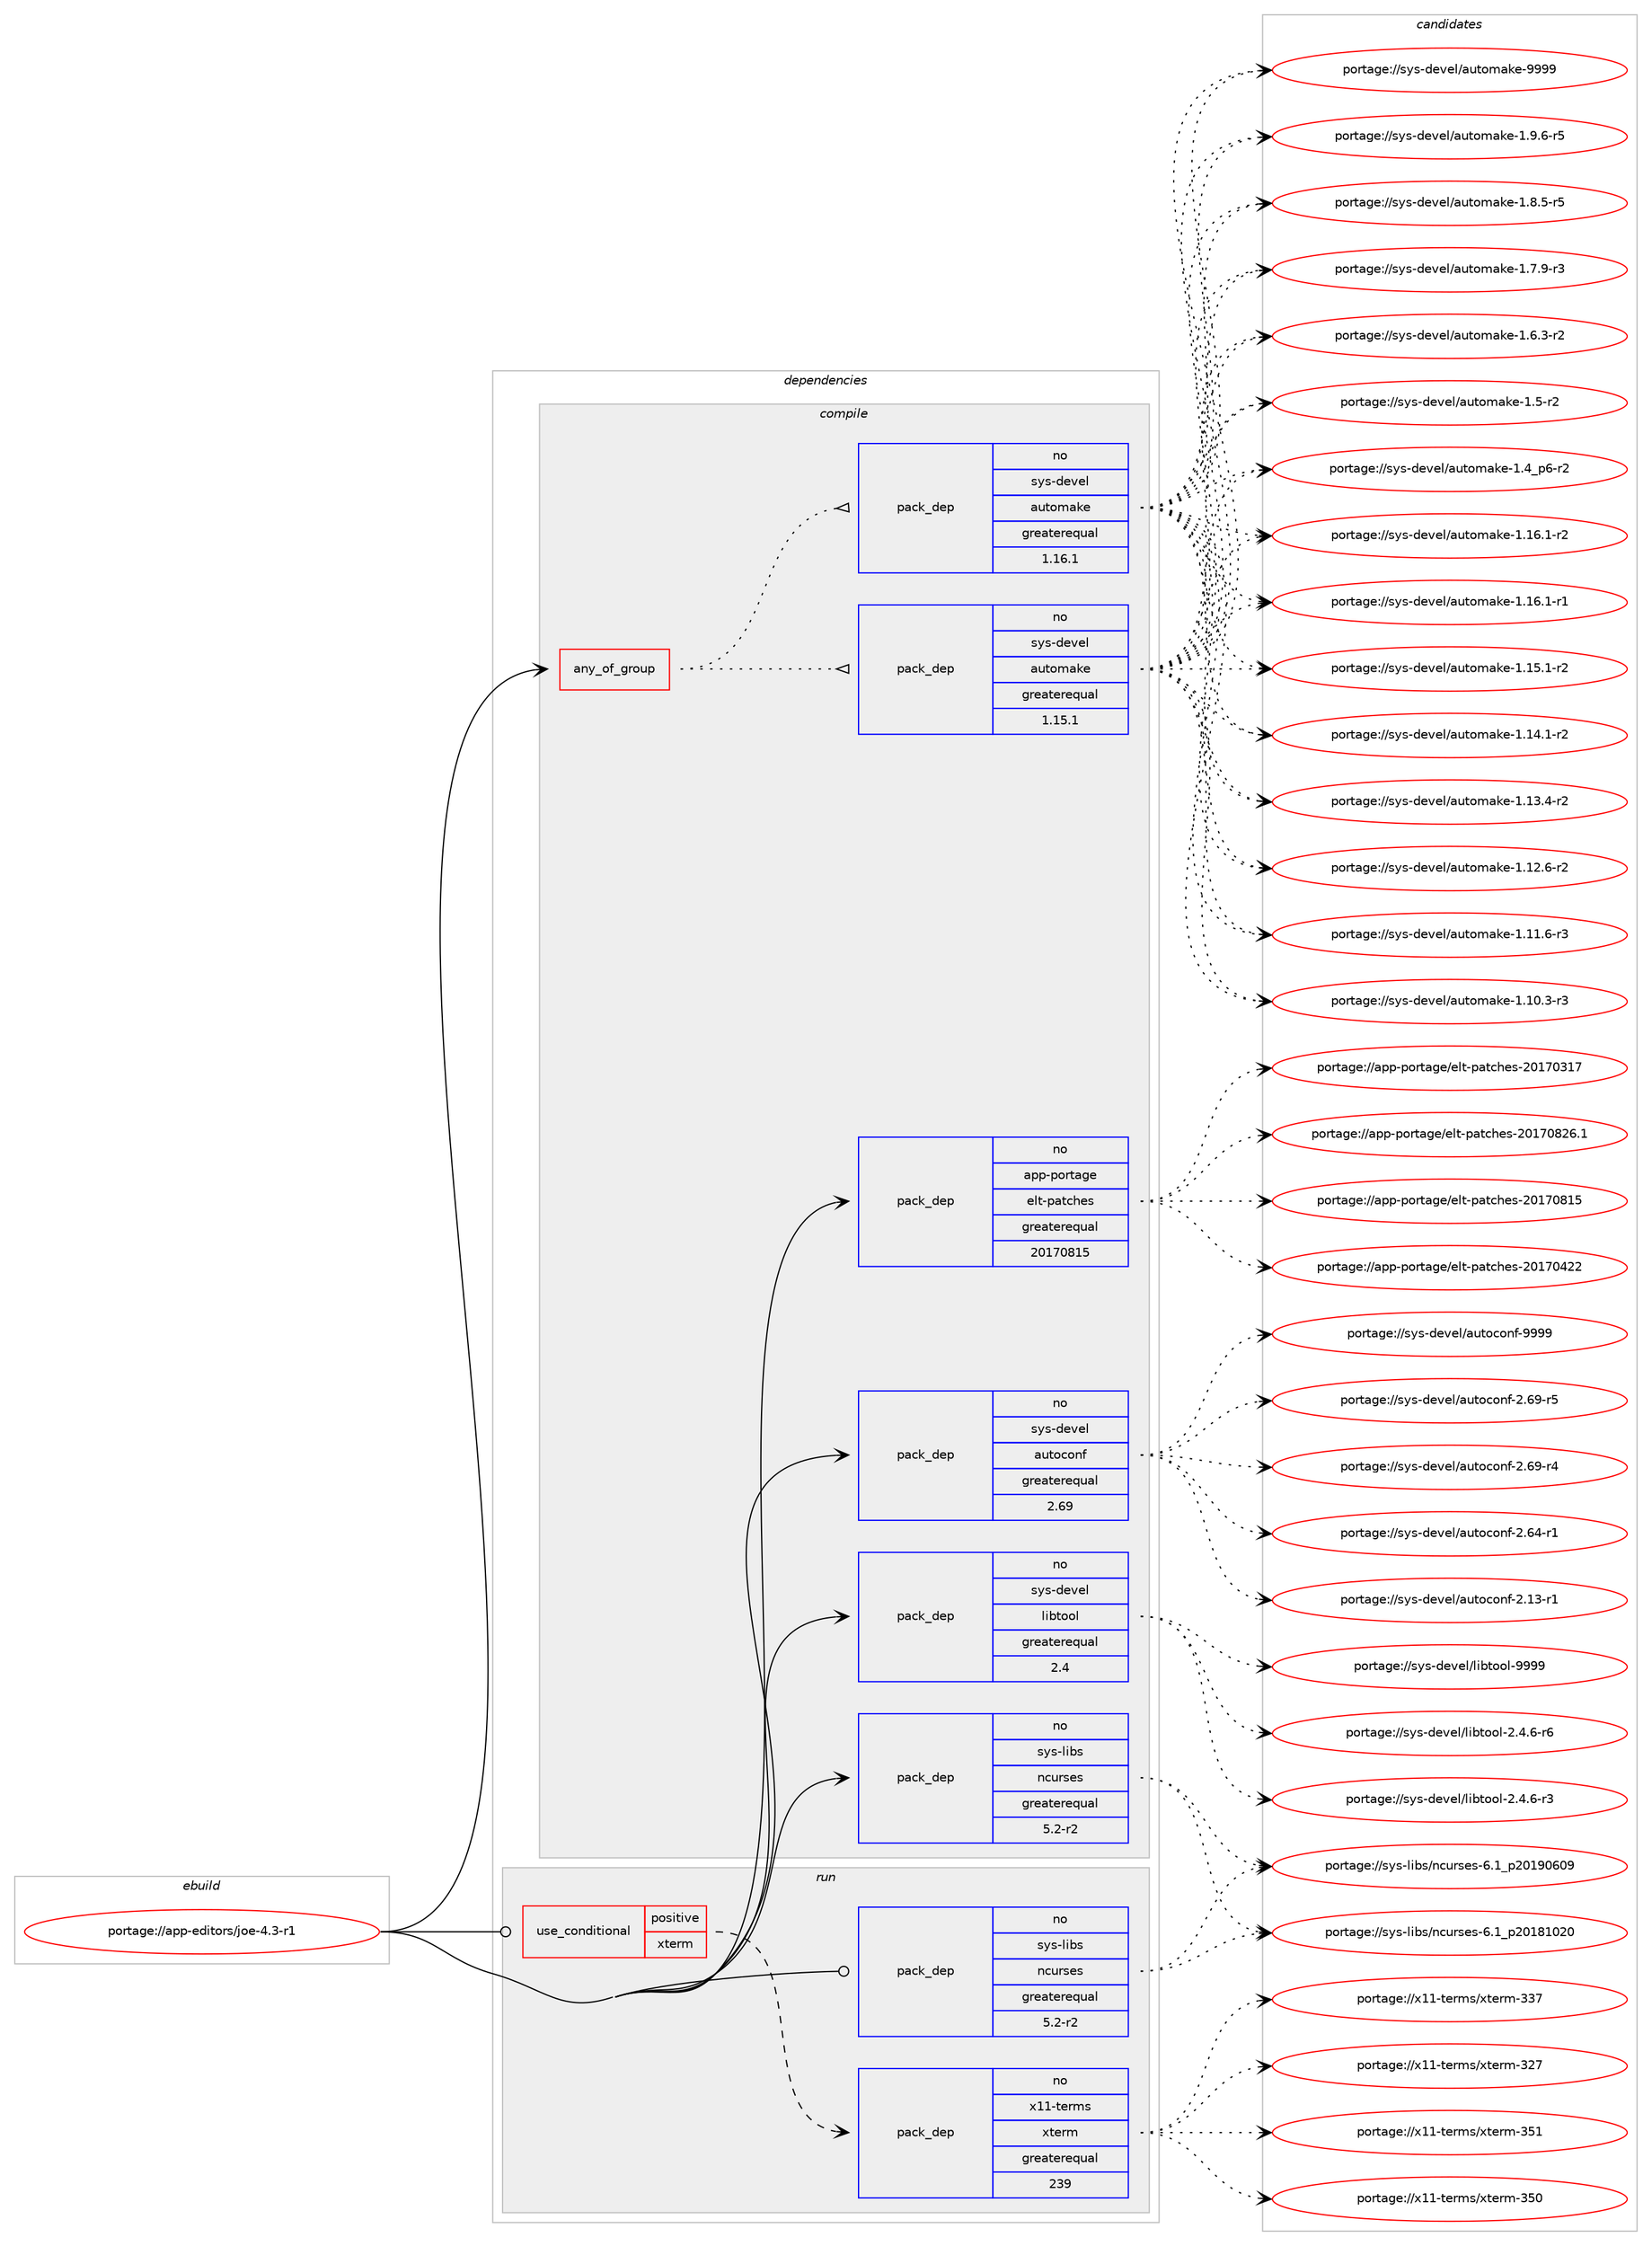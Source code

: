 digraph prolog {

# *************
# Graph options
# *************

newrank=true;
concentrate=true;
compound=true;
graph [rankdir=LR,fontname=Helvetica,fontsize=10,ranksep=1.5];#, ranksep=2.5, nodesep=0.2];
edge  [arrowhead=vee];
node  [fontname=Helvetica,fontsize=10];

# **********
# The ebuild
# **********

subgraph cluster_leftcol {
color=gray;
label=<<i>ebuild</i>>;
id [label="portage://app-editors/joe-4.3-r1", color=red, width=4, href="../app-editors/joe-4.3-r1.svg"];
}

# ****************
# The dependencies
# ****************

subgraph cluster_midcol {
color=gray;
label=<<i>dependencies</i>>;
subgraph cluster_compile {
fillcolor="#eeeeee";
style=filled;
label=<<i>compile</i>>;
subgraph any8156 {
dependency636465 [label=<<TABLE BORDER="0" CELLBORDER="1" CELLSPACING="0" CELLPADDING="4"><TR><TD CELLPADDING="10">any_of_group</TD></TR></TABLE>>, shape=none, color=red];subgraph pack478189 {
dependency636466 [label=<<TABLE BORDER="0" CELLBORDER="1" CELLSPACING="0" CELLPADDING="4" WIDTH="220"><TR><TD ROWSPAN="6" CELLPADDING="30">pack_dep</TD></TR><TR><TD WIDTH="110">no</TD></TR><TR><TD>sys-devel</TD></TR><TR><TD>automake</TD></TR><TR><TD>greaterequal</TD></TR><TR><TD>1.16.1</TD></TR></TABLE>>, shape=none, color=blue];
}
dependency636465:e -> dependency636466:w [weight=20,style="dotted",arrowhead="oinv"];
subgraph pack478190 {
dependency636467 [label=<<TABLE BORDER="0" CELLBORDER="1" CELLSPACING="0" CELLPADDING="4" WIDTH="220"><TR><TD ROWSPAN="6" CELLPADDING="30">pack_dep</TD></TR><TR><TD WIDTH="110">no</TD></TR><TR><TD>sys-devel</TD></TR><TR><TD>automake</TD></TR><TR><TD>greaterequal</TD></TR><TR><TD>1.15.1</TD></TR></TABLE>>, shape=none, color=blue];
}
dependency636465:e -> dependency636467:w [weight=20,style="dotted",arrowhead="oinv"];
}
id:e -> dependency636465:w [weight=20,style="solid",arrowhead="vee"];
subgraph pack478191 {
dependency636468 [label=<<TABLE BORDER="0" CELLBORDER="1" CELLSPACING="0" CELLPADDING="4" WIDTH="220"><TR><TD ROWSPAN="6" CELLPADDING="30">pack_dep</TD></TR><TR><TD WIDTH="110">no</TD></TR><TR><TD>app-portage</TD></TR><TR><TD>elt-patches</TD></TR><TR><TD>greaterequal</TD></TR><TR><TD>20170815</TD></TR></TABLE>>, shape=none, color=blue];
}
id:e -> dependency636468:w [weight=20,style="solid",arrowhead="vee"];
subgraph pack478192 {
dependency636469 [label=<<TABLE BORDER="0" CELLBORDER="1" CELLSPACING="0" CELLPADDING="4" WIDTH="220"><TR><TD ROWSPAN="6" CELLPADDING="30">pack_dep</TD></TR><TR><TD WIDTH="110">no</TD></TR><TR><TD>sys-devel</TD></TR><TR><TD>autoconf</TD></TR><TR><TD>greaterequal</TD></TR><TR><TD>2.69</TD></TR></TABLE>>, shape=none, color=blue];
}
id:e -> dependency636469:w [weight=20,style="solid",arrowhead="vee"];
subgraph pack478193 {
dependency636470 [label=<<TABLE BORDER="0" CELLBORDER="1" CELLSPACING="0" CELLPADDING="4" WIDTH="220"><TR><TD ROWSPAN="6" CELLPADDING="30">pack_dep</TD></TR><TR><TD WIDTH="110">no</TD></TR><TR><TD>sys-devel</TD></TR><TR><TD>libtool</TD></TR><TR><TD>greaterequal</TD></TR><TR><TD>2.4</TD></TR></TABLE>>, shape=none, color=blue];
}
id:e -> dependency636470:w [weight=20,style="solid",arrowhead="vee"];
subgraph pack478194 {
dependency636471 [label=<<TABLE BORDER="0" CELLBORDER="1" CELLSPACING="0" CELLPADDING="4" WIDTH="220"><TR><TD ROWSPAN="6" CELLPADDING="30">pack_dep</TD></TR><TR><TD WIDTH="110">no</TD></TR><TR><TD>sys-libs</TD></TR><TR><TD>ncurses</TD></TR><TR><TD>greaterequal</TD></TR><TR><TD>5.2-r2</TD></TR></TABLE>>, shape=none, color=blue];
}
id:e -> dependency636471:w [weight=20,style="solid",arrowhead="vee"];
}
subgraph cluster_compileandrun {
fillcolor="#eeeeee";
style=filled;
label=<<i>compile and run</i>>;
}
subgraph cluster_run {
fillcolor="#eeeeee";
style=filled;
label=<<i>run</i>>;
subgraph cond149831 {
dependency636472 [label=<<TABLE BORDER="0" CELLBORDER="1" CELLSPACING="0" CELLPADDING="4"><TR><TD ROWSPAN="3" CELLPADDING="10">use_conditional</TD></TR><TR><TD>positive</TD></TR><TR><TD>xterm</TD></TR></TABLE>>, shape=none, color=red];
subgraph pack478195 {
dependency636473 [label=<<TABLE BORDER="0" CELLBORDER="1" CELLSPACING="0" CELLPADDING="4" WIDTH="220"><TR><TD ROWSPAN="6" CELLPADDING="30">pack_dep</TD></TR><TR><TD WIDTH="110">no</TD></TR><TR><TD>x11-terms</TD></TR><TR><TD>xterm</TD></TR><TR><TD>greaterequal</TD></TR><TR><TD>239</TD></TR></TABLE>>, shape=none, color=blue];
}
dependency636472:e -> dependency636473:w [weight=20,style="dashed",arrowhead="vee"];
}
id:e -> dependency636472:w [weight=20,style="solid",arrowhead="odot"];
subgraph pack478196 {
dependency636474 [label=<<TABLE BORDER="0" CELLBORDER="1" CELLSPACING="0" CELLPADDING="4" WIDTH="220"><TR><TD ROWSPAN="6" CELLPADDING="30">pack_dep</TD></TR><TR><TD WIDTH="110">no</TD></TR><TR><TD>sys-libs</TD></TR><TR><TD>ncurses</TD></TR><TR><TD>greaterequal</TD></TR><TR><TD>5.2-r2</TD></TR></TABLE>>, shape=none, color=blue];
}
id:e -> dependency636474:w [weight=20,style="solid",arrowhead="odot"];
}
}

# **************
# The candidates
# **************

subgraph cluster_choices {
rank=same;
color=gray;
label=<<i>candidates</i>>;

subgraph choice478189 {
color=black;
nodesep=1;
choice115121115451001011181011084797117116111109971071014557575757 [label="portage://sys-devel/automake-9999", color=red, width=4,href="../sys-devel/automake-9999.svg"];
choice115121115451001011181011084797117116111109971071014549465746544511453 [label="portage://sys-devel/automake-1.9.6-r5", color=red, width=4,href="../sys-devel/automake-1.9.6-r5.svg"];
choice115121115451001011181011084797117116111109971071014549465646534511453 [label="portage://sys-devel/automake-1.8.5-r5", color=red, width=4,href="../sys-devel/automake-1.8.5-r5.svg"];
choice115121115451001011181011084797117116111109971071014549465546574511451 [label="portage://sys-devel/automake-1.7.9-r3", color=red, width=4,href="../sys-devel/automake-1.7.9-r3.svg"];
choice115121115451001011181011084797117116111109971071014549465446514511450 [label="portage://sys-devel/automake-1.6.3-r2", color=red, width=4,href="../sys-devel/automake-1.6.3-r2.svg"];
choice11512111545100101118101108479711711611110997107101454946534511450 [label="portage://sys-devel/automake-1.5-r2", color=red, width=4,href="../sys-devel/automake-1.5-r2.svg"];
choice115121115451001011181011084797117116111109971071014549465295112544511450 [label="portage://sys-devel/automake-1.4_p6-r2", color=red, width=4,href="../sys-devel/automake-1.4_p6-r2.svg"];
choice11512111545100101118101108479711711611110997107101454946495446494511450 [label="portage://sys-devel/automake-1.16.1-r2", color=red, width=4,href="../sys-devel/automake-1.16.1-r2.svg"];
choice11512111545100101118101108479711711611110997107101454946495446494511449 [label="portage://sys-devel/automake-1.16.1-r1", color=red, width=4,href="../sys-devel/automake-1.16.1-r1.svg"];
choice11512111545100101118101108479711711611110997107101454946495346494511450 [label="portage://sys-devel/automake-1.15.1-r2", color=red, width=4,href="../sys-devel/automake-1.15.1-r2.svg"];
choice11512111545100101118101108479711711611110997107101454946495246494511450 [label="portage://sys-devel/automake-1.14.1-r2", color=red, width=4,href="../sys-devel/automake-1.14.1-r2.svg"];
choice11512111545100101118101108479711711611110997107101454946495146524511450 [label="portage://sys-devel/automake-1.13.4-r2", color=red, width=4,href="../sys-devel/automake-1.13.4-r2.svg"];
choice11512111545100101118101108479711711611110997107101454946495046544511450 [label="portage://sys-devel/automake-1.12.6-r2", color=red, width=4,href="../sys-devel/automake-1.12.6-r2.svg"];
choice11512111545100101118101108479711711611110997107101454946494946544511451 [label="portage://sys-devel/automake-1.11.6-r3", color=red, width=4,href="../sys-devel/automake-1.11.6-r3.svg"];
choice11512111545100101118101108479711711611110997107101454946494846514511451 [label="portage://sys-devel/automake-1.10.3-r3", color=red, width=4,href="../sys-devel/automake-1.10.3-r3.svg"];
dependency636466:e -> choice115121115451001011181011084797117116111109971071014557575757:w [style=dotted,weight="100"];
dependency636466:e -> choice115121115451001011181011084797117116111109971071014549465746544511453:w [style=dotted,weight="100"];
dependency636466:e -> choice115121115451001011181011084797117116111109971071014549465646534511453:w [style=dotted,weight="100"];
dependency636466:e -> choice115121115451001011181011084797117116111109971071014549465546574511451:w [style=dotted,weight="100"];
dependency636466:e -> choice115121115451001011181011084797117116111109971071014549465446514511450:w [style=dotted,weight="100"];
dependency636466:e -> choice11512111545100101118101108479711711611110997107101454946534511450:w [style=dotted,weight="100"];
dependency636466:e -> choice115121115451001011181011084797117116111109971071014549465295112544511450:w [style=dotted,weight="100"];
dependency636466:e -> choice11512111545100101118101108479711711611110997107101454946495446494511450:w [style=dotted,weight="100"];
dependency636466:e -> choice11512111545100101118101108479711711611110997107101454946495446494511449:w [style=dotted,weight="100"];
dependency636466:e -> choice11512111545100101118101108479711711611110997107101454946495346494511450:w [style=dotted,weight="100"];
dependency636466:e -> choice11512111545100101118101108479711711611110997107101454946495246494511450:w [style=dotted,weight="100"];
dependency636466:e -> choice11512111545100101118101108479711711611110997107101454946495146524511450:w [style=dotted,weight="100"];
dependency636466:e -> choice11512111545100101118101108479711711611110997107101454946495046544511450:w [style=dotted,weight="100"];
dependency636466:e -> choice11512111545100101118101108479711711611110997107101454946494946544511451:w [style=dotted,weight="100"];
dependency636466:e -> choice11512111545100101118101108479711711611110997107101454946494846514511451:w [style=dotted,weight="100"];
}
subgraph choice478190 {
color=black;
nodesep=1;
choice115121115451001011181011084797117116111109971071014557575757 [label="portage://sys-devel/automake-9999", color=red, width=4,href="../sys-devel/automake-9999.svg"];
choice115121115451001011181011084797117116111109971071014549465746544511453 [label="portage://sys-devel/automake-1.9.6-r5", color=red, width=4,href="../sys-devel/automake-1.9.6-r5.svg"];
choice115121115451001011181011084797117116111109971071014549465646534511453 [label="portage://sys-devel/automake-1.8.5-r5", color=red, width=4,href="../sys-devel/automake-1.8.5-r5.svg"];
choice115121115451001011181011084797117116111109971071014549465546574511451 [label="portage://sys-devel/automake-1.7.9-r3", color=red, width=4,href="../sys-devel/automake-1.7.9-r3.svg"];
choice115121115451001011181011084797117116111109971071014549465446514511450 [label="portage://sys-devel/automake-1.6.3-r2", color=red, width=4,href="../sys-devel/automake-1.6.3-r2.svg"];
choice11512111545100101118101108479711711611110997107101454946534511450 [label="portage://sys-devel/automake-1.5-r2", color=red, width=4,href="../sys-devel/automake-1.5-r2.svg"];
choice115121115451001011181011084797117116111109971071014549465295112544511450 [label="portage://sys-devel/automake-1.4_p6-r2", color=red, width=4,href="../sys-devel/automake-1.4_p6-r2.svg"];
choice11512111545100101118101108479711711611110997107101454946495446494511450 [label="portage://sys-devel/automake-1.16.1-r2", color=red, width=4,href="../sys-devel/automake-1.16.1-r2.svg"];
choice11512111545100101118101108479711711611110997107101454946495446494511449 [label="portage://sys-devel/automake-1.16.1-r1", color=red, width=4,href="../sys-devel/automake-1.16.1-r1.svg"];
choice11512111545100101118101108479711711611110997107101454946495346494511450 [label="portage://sys-devel/automake-1.15.1-r2", color=red, width=4,href="../sys-devel/automake-1.15.1-r2.svg"];
choice11512111545100101118101108479711711611110997107101454946495246494511450 [label="portage://sys-devel/automake-1.14.1-r2", color=red, width=4,href="../sys-devel/automake-1.14.1-r2.svg"];
choice11512111545100101118101108479711711611110997107101454946495146524511450 [label="portage://sys-devel/automake-1.13.4-r2", color=red, width=4,href="../sys-devel/automake-1.13.4-r2.svg"];
choice11512111545100101118101108479711711611110997107101454946495046544511450 [label="portage://sys-devel/automake-1.12.6-r2", color=red, width=4,href="../sys-devel/automake-1.12.6-r2.svg"];
choice11512111545100101118101108479711711611110997107101454946494946544511451 [label="portage://sys-devel/automake-1.11.6-r3", color=red, width=4,href="../sys-devel/automake-1.11.6-r3.svg"];
choice11512111545100101118101108479711711611110997107101454946494846514511451 [label="portage://sys-devel/automake-1.10.3-r3", color=red, width=4,href="../sys-devel/automake-1.10.3-r3.svg"];
dependency636467:e -> choice115121115451001011181011084797117116111109971071014557575757:w [style=dotted,weight="100"];
dependency636467:e -> choice115121115451001011181011084797117116111109971071014549465746544511453:w [style=dotted,weight="100"];
dependency636467:e -> choice115121115451001011181011084797117116111109971071014549465646534511453:w [style=dotted,weight="100"];
dependency636467:e -> choice115121115451001011181011084797117116111109971071014549465546574511451:w [style=dotted,weight="100"];
dependency636467:e -> choice115121115451001011181011084797117116111109971071014549465446514511450:w [style=dotted,weight="100"];
dependency636467:e -> choice11512111545100101118101108479711711611110997107101454946534511450:w [style=dotted,weight="100"];
dependency636467:e -> choice115121115451001011181011084797117116111109971071014549465295112544511450:w [style=dotted,weight="100"];
dependency636467:e -> choice11512111545100101118101108479711711611110997107101454946495446494511450:w [style=dotted,weight="100"];
dependency636467:e -> choice11512111545100101118101108479711711611110997107101454946495446494511449:w [style=dotted,weight="100"];
dependency636467:e -> choice11512111545100101118101108479711711611110997107101454946495346494511450:w [style=dotted,weight="100"];
dependency636467:e -> choice11512111545100101118101108479711711611110997107101454946495246494511450:w [style=dotted,weight="100"];
dependency636467:e -> choice11512111545100101118101108479711711611110997107101454946495146524511450:w [style=dotted,weight="100"];
dependency636467:e -> choice11512111545100101118101108479711711611110997107101454946495046544511450:w [style=dotted,weight="100"];
dependency636467:e -> choice11512111545100101118101108479711711611110997107101454946494946544511451:w [style=dotted,weight="100"];
dependency636467:e -> choice11512111545100101118101108479711711611110997107101454946494846514511451:w [style=dotted,weight="100"];
}
subgraph choice478191 {
color=black;
nodesep=1;
choice971121124511211111411697103101471011081164511297116991041011154550484955485650544649 [label="portage://app-portage/elt-patches-20170826.1", color=red, width=4,href="../app-portage/elt-patches-20170826.1.svg"];
choice97112112451121111141169710310147101108116451129711699104101115455048495548564953 [label="portage://app-portage/elt-patches-20170815", color=red, width=4,href="../app-portage/elt-patches-20170815.svg"];
choice97112112451121111141169710310147101108116451129711699104101115455048495548525050 [label="portage://app-portage/elt-patches-20170422", color=red, width=4,href="../app-portage/elt-patches-20170422.svg"];
choice97112112451121111141169710310147101108116451129711699104101115455048495548514955 [label="portage://app-portage/elt-patches-20170317", color=red, width=4,href="../app-portage/elt-patches-20170317.svg"];
dependency636468:e -> choice971121124511211111411697103101471011081164511297116991041011154550484955485650544649:w [style=dotted,weight="100"];
dependency636468:e -> choice97112112451121111141169710310147101108116451129711699104101115455048495548564953:w [style=dotted,weight="100"];
dependency636468:e -> choice97112112451121111141169710310147101108116451129711699104101115455048495548525050:w [style=dotted,weight="100"];
dependency636468:e -> choice97112112451121111141169710310147101108116451129711699104101115455048495548514955:w [style=dotted,weight="100"];
}
subgraph choice478192 {
color=black;
nodesep=1;
choice115121115451001011181011084797117116111991111101024557575757 [label="portage://sys-devel/autoconf-9999", color=red, width=4,href="../sys-devel/autoconf-9999.svg"];
choice1151211154510010111810110847971171161119911111010245504654574511453 [label="portage://sys-devel/autoconf-2.69-r5", color=red, width=4,href="../sys-devel/autoconf-2.69-r5.svg"];
choice1151211154510010111810110847971171161119911111010245504654574511452 [label="portage://sys-devel/autoconf-2.69-r4", color=red, width=4,href="../sys-devel/autoconf-2.69-r4.svg"];
choice1151211154510010111810110847971171161119911111010245504654524511449 [label="portage://sys-devel/autoconf-2.64-r1", color=red, width=4,href="../sys-devel/autoconf-2.64-r1.svg"];
choice1151211154510010111810110847971171161119911111010245504649514511449 [label="portage://sys-devel/autoconf-2.13-r1", color=red, width=4,href="../sys-devel/autoconf-2.13-r1.svg"];
dependency636469:e -> choice115121115451001011181011084797117116111991111101024557575757:w [style=dotted,weight="100"];
dependency636469:e -> choice1151211154510010111810110847971171161119911111010245504654574511453:w [style=dotted,weight="100"];
dependency636469:e -> choice1151211154510010111810110847971171161119911111010245504654574511452:w [style=dotted,weight="100"];
dependency636469:e -> choice1151211154510010111810110847971171161119911111010245504654524511449:w [style=dotted,weight="100"];
dependency636469:e -> choice1151211154510010111810110847971171161119911111010245504649514511449:w [style=dotted,weight="100"];
}
subgraph choice478193 {
color=black;
nodesep=1;
choice1151211154510010111810110847108105981161111111084557575757 [label="portage://sys-devel/libtool-9999", color=red, width=4,href="../sys-devel/libtool-9999.svg"];
choice1151211154510010111810110847108105981161111111084550465246544511454 [label="portage://sys-devel/libtool-2.4.6-r6", color=red, width=4,href="../sys-devel/libtool-2.4.6-r6.svg"];
choice1151211154510010111810110847108105981161111111084550465246544511451 [label="portage://sys-devel/libtool-2.4.6-r3", color=red, width=4,href="../sys-devel/libtool-2.4.6-r3.svg"];
dependency636470:e -> choice1151211154510010111810110847108105981161111111084557575757:w [style=dotted,weight="100"];
dependency636470:e -> choice1151211154510010111810110847108105981161111111084550465246544511454:w [style=dotted,weight="100"];
dependency636470:e -> choice1151211154510010111810110847108105981161111111084550465246544511451:w [style=dotted,weight="100"];
}
subgraph choice478194 {
color=black;
nodesep=1;
choice1151211154510810598115471109911711411510111545544649951125048495748544857 [label="portage://sys-libs/ncurses-6.1_p20190609", color=red, width=4,href="../sys-libs/ncurses-6.1_p20190609.svg"];
choice1151211154510810598115471109911711411510111545544649951125048495649485048 [label="portage://sys-libs/ncurses-6.1_p20181020", color=red, width=4,href="../sys-libs/ncurses-6.1_p20181020.svg"];
dependency636471:e -> choice1151211154510810598115471109911711411510111545544649951125048495748544857:w [style=dotted,weight="100"];
dependency636471:e -> choice1151211154510810598115471109911711411510111545544649951125048495649485048:w [style=dotted,weight="100"];
}
subgraph choice478195 {
color=black;
nodesep=1;
choice1204949451161011141091154712011610111410945515349 [label="portage://x11-terms/xterm-351", color=red, width=4,href="../x11-terms/xterm-351.svg"];
choice1204949451161011141091154712011610111410945515348 [label="portage://x11-terms/xterm-350", color=red, width=4,href="../x11-terms/xterm-350.svg"];
choice1204949451161011141091154712011610111410945515155 [label="portage://x11-terms/xterm-337", color=red, width=4,href="../x11-terms/xterm-337.svg"];
choice1204949451161011141091154712011610111410945515055 [label="portage://x11-terms/xterm-327", color=red, width=4,href="../x11-terms/xterm-327.svg"];
dependency636473:e -> choice1204949451161011141091154712011610111410945515349:w [style=dotted,weight="100"];
dependency636473:e -> choice1204949451161011141091154712011610111410945515348:w [style=dotted,weight="100"];
dependency636473:e -> choice1204949451161011141091154712011610111410945515155:w [style=dotted,weight="100"];
dependency636473:e -> choice1204949451161011141091154712011610111410945515055:w [style=dotted,weight="100"];
}
subgraph choice478196 {
color=black;
nodesep=1;
choice1151211154510810598115471109911711411510111545544649951125048495748544857 [label="portage://sys-libs/ncurses-6.1_p20190609", color=red, width=4,href="../sys-libs/ncurses-6.1_p20190609.svg"];
choice1151211154510810598115471109911711411510111545544649951125048495649485048 [label="portage://sys-libs/ncurses-6.1_p20181020", color=red, width=4,href="../sys-libs/ncurses-6.1_p20181020.svg"];
dependency636474:e -> choice1151211154510810598115471109911711411510111545544649951125048495748544857:w [style=dotted,weight="100"];
dependency636474:e -> choice1151211154510810598115471109911711411510111545544649951125048495649485048:w [style=dotted,weight="100"];
}
}

}
